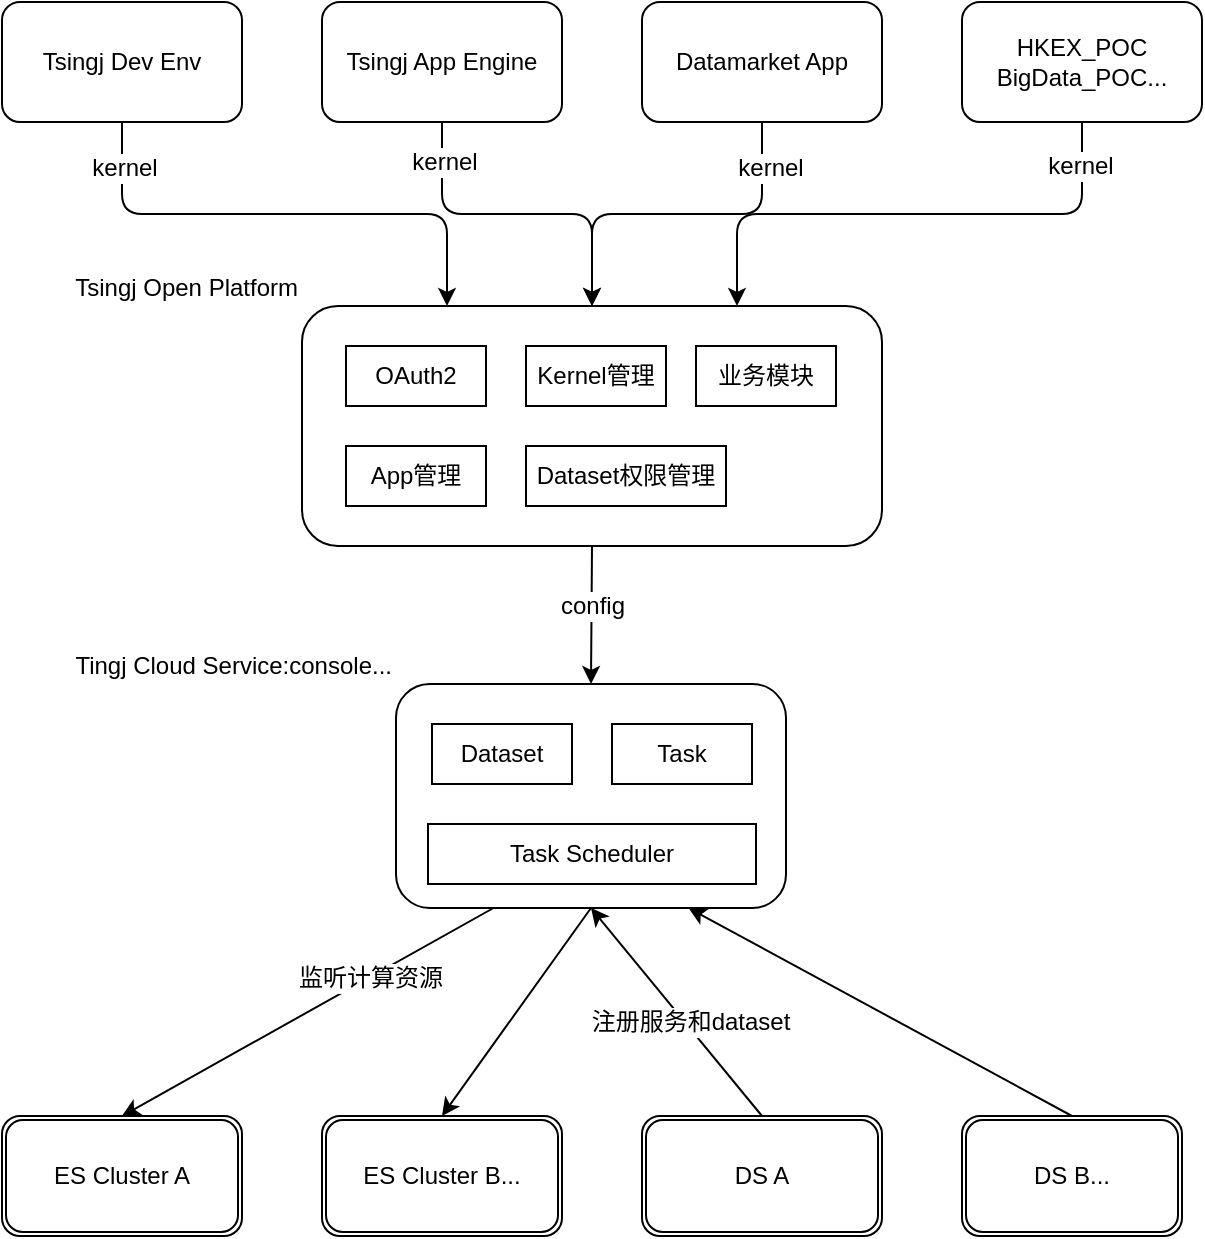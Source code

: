 <mxfile version="12.7.9" type="github"><diagram id="w5q_STuQfSUtlu3olddc" name="Page-1"><mxGraphModel dx="1186" dy="715" grid="1" gridSize="10" guides="1" tooltips="1" connect="1" arrows="1" fold="1" page="1" pageScale="1" pageWidth="827" pageHeight="1169" math="0" shadow="0"><root><mxCell id="0"/><mxCell id="1" parent="0"/><mxCell id="4c7UUCFScnnRwFOm9qBk-1" value="Tsingj Open Platform" style="rounded=1;whiteSpace=wrap;html=1;direction=west;flipV=0;flipH=0;labelPosition=left;verticalLabelPosition=top;align=right;verticalAlign=bottom;" vertex="1" parent="1"><mxGeometry x="310" y="282" width="290" height="120" as="geometry"/></mxCell><mxCell id="4c7UUCFScnnRwFOm9qBk-3" value="OAuth2" style="rounded=0;whiteSpace=wrap;html=1;" vertex="1" parent="1"><mxGeometry x="332" y="302" width="70" height="30" as="geometry"/></mxCell><mxCell id="4c7UUCFScnnRwFOm9qBk-5" value="Kernel管理" style="rounded=0;whiteSpace=wrap;html=1;" vertex="1" parent="1"><mxGeometry x="422" y="302" width="70" height="30" as="geometry"/></mxCell><mxCell id="4c7UUCFScnnRwFOm9qBk-7" value="App管理" style="rounded=0;whiteSpace=wrap;html=1;" vertex="1" parent="1"><mxGeometry x="332" y="352" width="70" height="30" as="geometry"/></mxCell><mxCell id="4c7UUCFScnnRwFOm9qBk-9" value="Dataset权限管理" style="rounded=0;whiteSpace=wrap;html=1;" vertex="1" parent="1"><mxGeometry x="422" y="352" width="100" height="30" as="geometry"/></mxCell><mxCell id="4c7UUCFScnnRwFOm9qBk-13" value="Tsingj Dev Env" style="rounded=1;whiteSpace=wrap;html=1;" vertex="1" parent="1"><mxGeometry x="160" y="130" width="120" height="60" as="geometry"/></mxCell><mxCell id="4c7UUCFScnnRwFOm9qBk-14" value="Tsingj App Engine" style="rounded=1;whiteSpace=wrap;html=1;" vertex="1" parent="1"><mxGeometry x="320" y="130" width="120" height="60" as="geometry"/></mxCell><mxCell id="4c7UUCFScnnRwFOm9qBk-15" value="Datamarket App" style="rounded=1;whiteSpace=wrap;html=1;" vertex="1" parent="1"><mxGeometry x="480" y="130" width="120" height="60" as="geometry"/></mxCell><mxCell id="4c7UUCFScnnRwFOm9qBk-16" value="HKEX_POC&lt;br&gt;BigData_POC..." style="rounded=1;whiteSpace=wrap;html=1;" vertex="1" parent="1"><mxGeometry x="640" y="130" width="120" height="60" as="geometry"/></mxCell><mxCell id="4c7UUCFScnnRwFOm9qBk-19" value="" style="edgeStyle=elbowEdgeStyle;elbow=vertical;endArrow=classic;html=1;exitX=0.5;exitY=1;exitDx=0;exitDy=0;entryX=0.75;entryY=1;entryDx=0;entryDy=0;" edge="1" parent="1" source="4c7UUCFScnnRwFOm9qBk-13" target="4c7UUCFScnnRwFOm9qBk-1"><mxGeometry width="50" height="50" relative="1" as="geometry"><mxPoint x="420" y="450" as="sourcePoint"/><mxPoint x="470" y="400" as="targetPoint"/></mxGeometry></mxCell><mxCell id="4c7UUCFScnnRwFOm9qBk-44" value="kernel" style="text;html=1;align=center;verticalAlign=middle;resizable=0;points=[];labelBackgroundColor=#ffffff;" vertex="1" connectable="0" parent="4c7UUCFScnnRwFOm9qBk-19"><mxGeometry x="-0.819" y="1" relative="1" as="geometry"><mxPoint as="offset"/></mxGeometry></mxCell><mxCell id="4c7UUCFScnnRwFOm9qBk-20" value="" style="edgeStyle=elbowEdgeStyle;elbow=vertical;endArrow=classic;html=1;exitX=0.5;exitY=1;exitDx=0;exitDy=0;entryX=0.5;entryY=1;entryDx=0;entryDy=0;" edge="1" parent="1" source="4c7UUCFScnnRwFOm9qBk-14" target="4c7UUCFScnnRwFOm9qBk-1"><mxGeometry width="50" height="50" relative="1" as="geometry"><mxPoint x="420" y="450" as="sourcePoint"/><mxPoint x="470" y="400" as="targetPoint"/></mxGeometry></mxCell><mxCell id="4c7UUCFScnnRwFOm9qBk-43" value="kernel" style="text;html=1;align=center;verticalAlign=middle;resizable=0;points=[];labelBackgroundColor=#ffffff;" vertex="1" connectable="0" parent="4c7UUCFScnnRwFOm9qBk-20"><mxGeometry x="-0.76" y="1" relative="1" as="geometry"><mxPoint as="offset"/></mxGeometry></mxCell><mxCell id="4c7UUCFScnnRwFOm9qBk-21" value="" style="edgeStyle=elbowEdgeStyle;elbow=vertical;endArrow=classic;html=1;exitX=0.5;exitY=1;exitDx=0;exitDy=0;entryX=0.5;entryY=1;entryDx=0;entryDy=0;" edge="1" parent="1" source="4c7UUCFScnnRwFOm9qBk-15" target="4c7UUCFScnnRwFOm9qBk-1"><mxGeometry width="50" height="50" relative="1" as="geometry"><mxPoint x="420" y="450" as="sourcePoint"/><mxPoint x="470" y="400" as="targetPoint"/></mxGeometry></mxCell><mxCell id="4c7UUCFScnnRwFOm9qBk-45" value="kernel" style="text;html=1;align=center;verticalAlign=middle;resizable=0;points=[];labelBackgroundColor=#ffffff;" vertex="1" connectable="0" parent="4c7UUCFScnnRwFOm9qBk-21"><mxGeometry x="-0.74" y="4" relative="1" as="geometry"><mxPoint as="offset"/></mxGeometry></mxCell><mxCell id="4c7UUCFScnnRwFOm9qBk-22" value="" style="edgeStyle=elbowEdgeStyle;elbow=vertical;endArrow=classic;html=1;exitX=0.5;exitY=1;exitDx=0;exitDy=0;entryX=0.25;entryY=1;entryDx=0;entryDy=0;" edge="1" parent="1" source="4c7UUCFScnnRwFOm9qBk-16" target="4c7UUCFScnnRwFOm9qBk-1"><mxGeometry width="50" height="50" relative="1" as="geometry"><mxPoint x="420" y="450" as="sourcePoint"/><mxPoint x="470" y="400" as="targetPoint"/></mxGeometry></mxCell><mxCell id="4c7UUCFScnnRwFOm9qBk-46" value="kernel" style="text;html=1;align=center;verticalAlign=middle;resizable=0;points=[];labelBackgroundColor=#ffffff;" vertex="1" connectable="0" parent="4c7UUCFScnnRwFOm9qBk-22"><mxGeometry x="-0.834" y="-1" relative="1" as="geometry"><mxPoint as="offset"/></mxGeometry></mxCell><mxCell id="4c7UUCFScnnRwFOm9qBk-23" value="Tingj Cloud Service:console..." style="rounded=1;whiteSpace=wrap;html=1;labelPosition=left;verticalLabelPosition=top;align=right;verticalAlign=bottom;" vertex="1" parent="1"><mxGeometry x="357" y="471" width="195" height="112" as="geometry"/></mxCell><mxCell id="4c7UUCFScnnRwFOm9qBk-24" value="ES Cluster A" style="shape=ext;double=1;rounded=1;whiteSpace=wrap;html=1;" vertex="1" parent="1"><mxGeometry x="160" y="687" width="120" height="60" as="geometry"/></mxCell><mxCell id="4c7UUCFScnnRwFOm9qBk-25" value="ES Cluster B..." style="shape=ext;double=1;rounded=1;whiteSpace=wrap;html=1;" vertex="1" parent="1"><mxGeometry x="320" y="687" width="120" height="60" as="geometry"/></mxCell><mxCell id="4c7UUCFScnnRwFOm9qBk-26" value="DS A" style="shape=ext;double=1;rounded=1;whiteSpace=wrap;html=1;" vertex="1" parent="1"><mxGeometry x="480" y="687" width="120" height="60" as="geometry"/></mxCell><mxCell id="4c7UUCFScnnRwFOm9qBk-27" value="DS B..." style="shape=ext;double=1;rounded=1;whiteSpace=wrap;html=1;" vertex="1" parent="1"><mxGeometry x="640" y="687" width="110" height="60" as="geometry"/></mxCell><mxCell id="4c7UUCFScnnRwFOm9qBk-28" value="" style="endArrow=classic;html=1;exitX=0.5;exitY=0;exitDx=0;exitDy=0;entryX=0.5;entryY=0;entryDx=0;entryDy=0;" edge="1" parent="1" source="4c7UUCFScnnRwFOm9qBk-1" target="4c7UUCFScnnRwFOm9qBk-23"><mxGeometry width="50" height="50" relative="1" as="geometry"><mxPoint x="455" y="443" as="sourcePoint"/><mxPoint x="470" y="541" as="targetPoint"/></mxGeometry></mxCell><mxCell id="4c7UUCFScnnRwFOm9qBk-42" value="config" style="text;html=1;align=center;verticalAlign=middle;resizable=0;points=[];labelBackgroundColor=#ffffff;" vertex="1" connectable="0" parent="4c7UUCFScnnRwFOm9qBk-28"><mxGeometry x="-0.131" relative="1" as="geometry"><mxPoint as="offset"/></mxGeometry></mxCell><mxCell id="4c7UUCFScnnRwFOm9qBk-29" value="" style="endArrow=classic;html=1;entryX=0.5;entryY=0;entryDx=0;entryDy=0;exitX=0.25;exitY=1;exitDx=0;exitDy=0;" edge="1" parent="1" source="4c7UUCFScnnRwFOm9qBk-23" target="4c7UUCFScnnRwFOm9qBk-24"><mxGeometry width="50" height="50" relative="1" as="geometry"><mxPoint x="420" y="550" as="sourcePoint"/><mxPoint x="470" y="500" as="targetPoint"/></mxGeometry></mxCell><mxCell id="4c7UUCFScnnRwFOm9qBk-33" value="监听计算资源" style="text;html=1;align=center;verticalAlign=middle;resizable=0;points=[];labelBackgroundColor=#ffffff;" vertex="1" connectable="0" parent="4c7UUCFScnnRwFOm9qBk-29"><mxGeometry x="-0.329" relative="1" as="geometry"><mxPoint as="offset"/></mxGeometry></mxCell><mxCell id="4c7UUCFScnnRwFOm9qBk-30" value="" style="endArrow=classic;html=1;entryX=0.5;entryY=0;entryDx=0;entryDy=0;exitX=0.5;exitY=1;exitDx=0;exitDy=0;" edge="1" parent="1" source="4c7UUCFScnnRwFOm9qBk-23" target="4c7UUCFScnnRwFOm9qBk-25"><mxGeometry width="50" height="50" relative="1" as="geometry"><mxPoint x="465" y="560" as="sourcePoint"/><mxPoint x="140" y="650" as="targetPoint"/></mxGeometry></mxCell><mxCell id="4c7UUCFScnnRwFOm9qBk-31" value="" style="endArrow=classic;html=1;exitX=0.5;exitY=0;exitDx=0;exitDy=0;entryX=0.5;entryY=1;entryDx=0;entryDy=0;" edge="1" parent="1" source="4c7UUCFScnnRwFOm9qBk-26" target="4c7UUCFScnnRwFOm9qBk-23"><mxGeometry width="50" height="50" relative="1" as="geometry"><mxPoint x="420" y="550" as="sourcePoint"/><mxPoint x="470" y="500" as="targetPoint"/></mxGeometry></mxCell><mxCell id="4c7UUCFScnnRwFOm9qBk-35" value="注册服务和dataset" style="text;html=1;align=center;verticalAlign=middle;resizable=0;points=[];labelBackgroundColor=#ffffff;" vertex="1" connectable="0" parent="4c7UUCFScnnRwFOm9qBk-31"><mxGeometry x="-0.111" y="-2" relative="1" as="geometry"><mxPoint as="offset"/></mxGeometry></mxCell><mxCell id="4c7UUCFScnnRwFOm9qBk-32" value="" style="endArrow=classic;html=1;exitX=0.5;exitY=0;exitDx=0;exitDy=0;entryX=0.75;entryY=1;entryDx=0;entryDy=0;" edge="1" parent="1" source="4c7UUCFScnnRwFOm9qBk-27" target="4c7UUCFScnnRwFOm9qBk-23"><mxGeometry width="50" height="50" relative="1" as="geometry"><mxPoint x="510" y="650" as="sourcePoint"/><mxPoint x="465" y="560" as="targetPoint"/></mxGeometry></mxCell><mxCell id="4c7UUCFScnnRwFOm9qBk-37" value="Dataset" style="rounded=0;whiteSpace=wrap;html=1;" vertex="1" parent="1"><mxGeometry x="375" y="491" width="70" height="30" as="geometry"/></mxCell><mxCell id="4c7UUCFScnnRwFOm9qBk-38" value="Task" style="rounded=0;whiteSpace=wrap;html=1;" vertex="1" parent="1"><mxGeometry x="465" y="491" width="70" height="30" as="geometry"/></mxCell><mxCell id="4c7UUCFScnnRwFOm9qBk-39" value="Task Scheduler" style="rounded=0;whiteSpace=wrap;html=1;" vertex="1" parent="1"><mxGeometry x="373" y="541" width="164" height="30" as="geometry"/></mxCell><mxCell id="4c7UUCFScnnRwFOm9qBk-40" value="业务模块" style="rounded=0;whiteSpace=wrap;html=1;" vertex="1" parent="1"><mxGeometry x="507" y="302" width="70" height="30" as="geometry"/></mxCell></root></mxGraphModel></diagram></mxfile>
